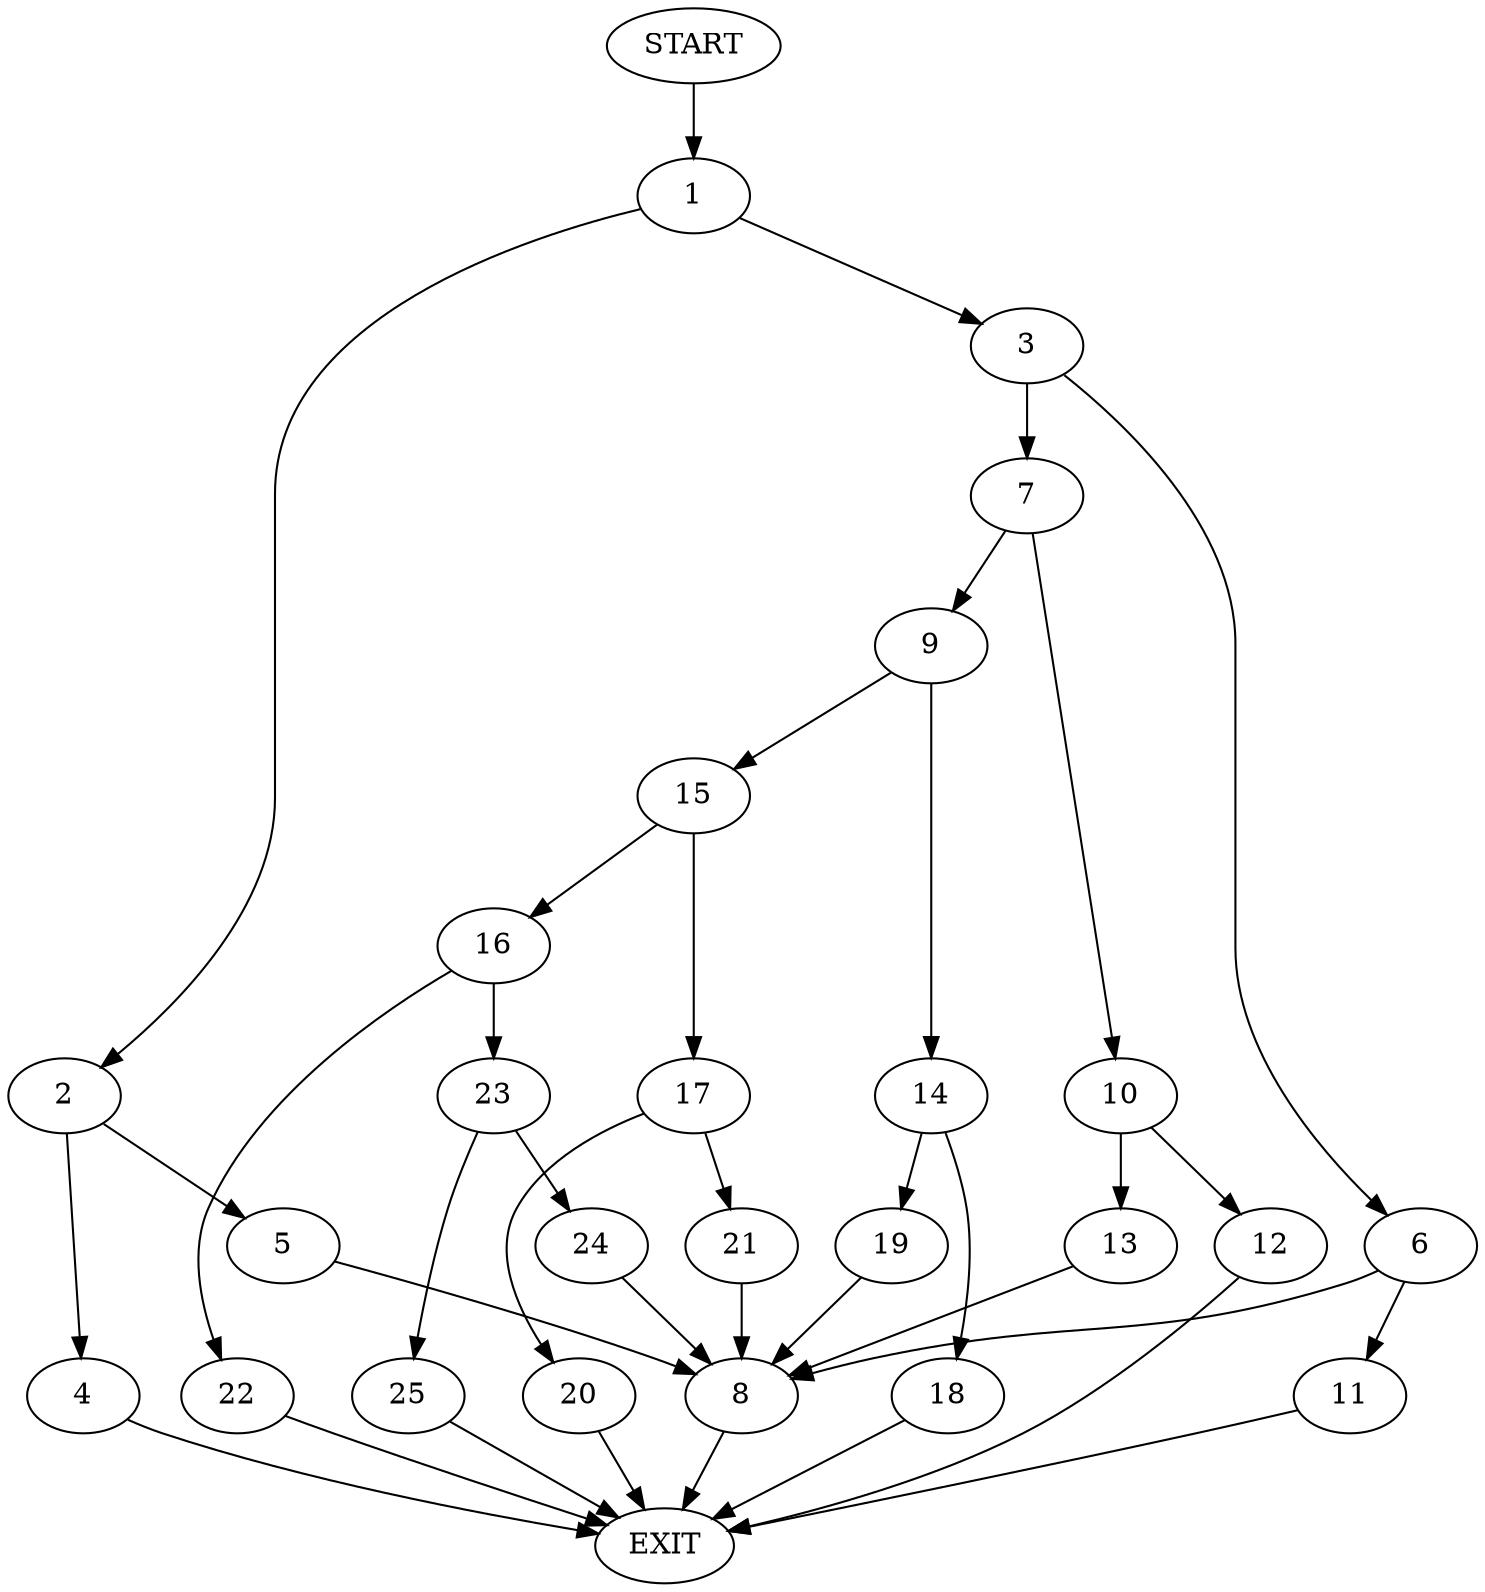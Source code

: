 digraph {
0 [label="START"]
26 [label="EXIT"]
0 -> 1
1 -> 2
1 -> 3
2 -> 4
2 -> 5
3 -> 6
3 -> 7
4 -> 26
5 -> 8
8 -> 26
7 -> 9
7 -> 10
6 -> 8
6 -> 11
11 -> 26
10 -> 12
10 -> 13
9 -> 14
9 -> 15
12 -> 26
13 -> 8
15 -> 16
15 -> 17
14 -> 18
14 -> 19
18 -> 26
19 -> 8
17 -> 20
17 -> 21
16 -> 22
16 -> 23
20 -> 26
21 -> 8
23 -> 24
23 -> 25
22 -> 26
24 -> 8
25 -> 26
}

